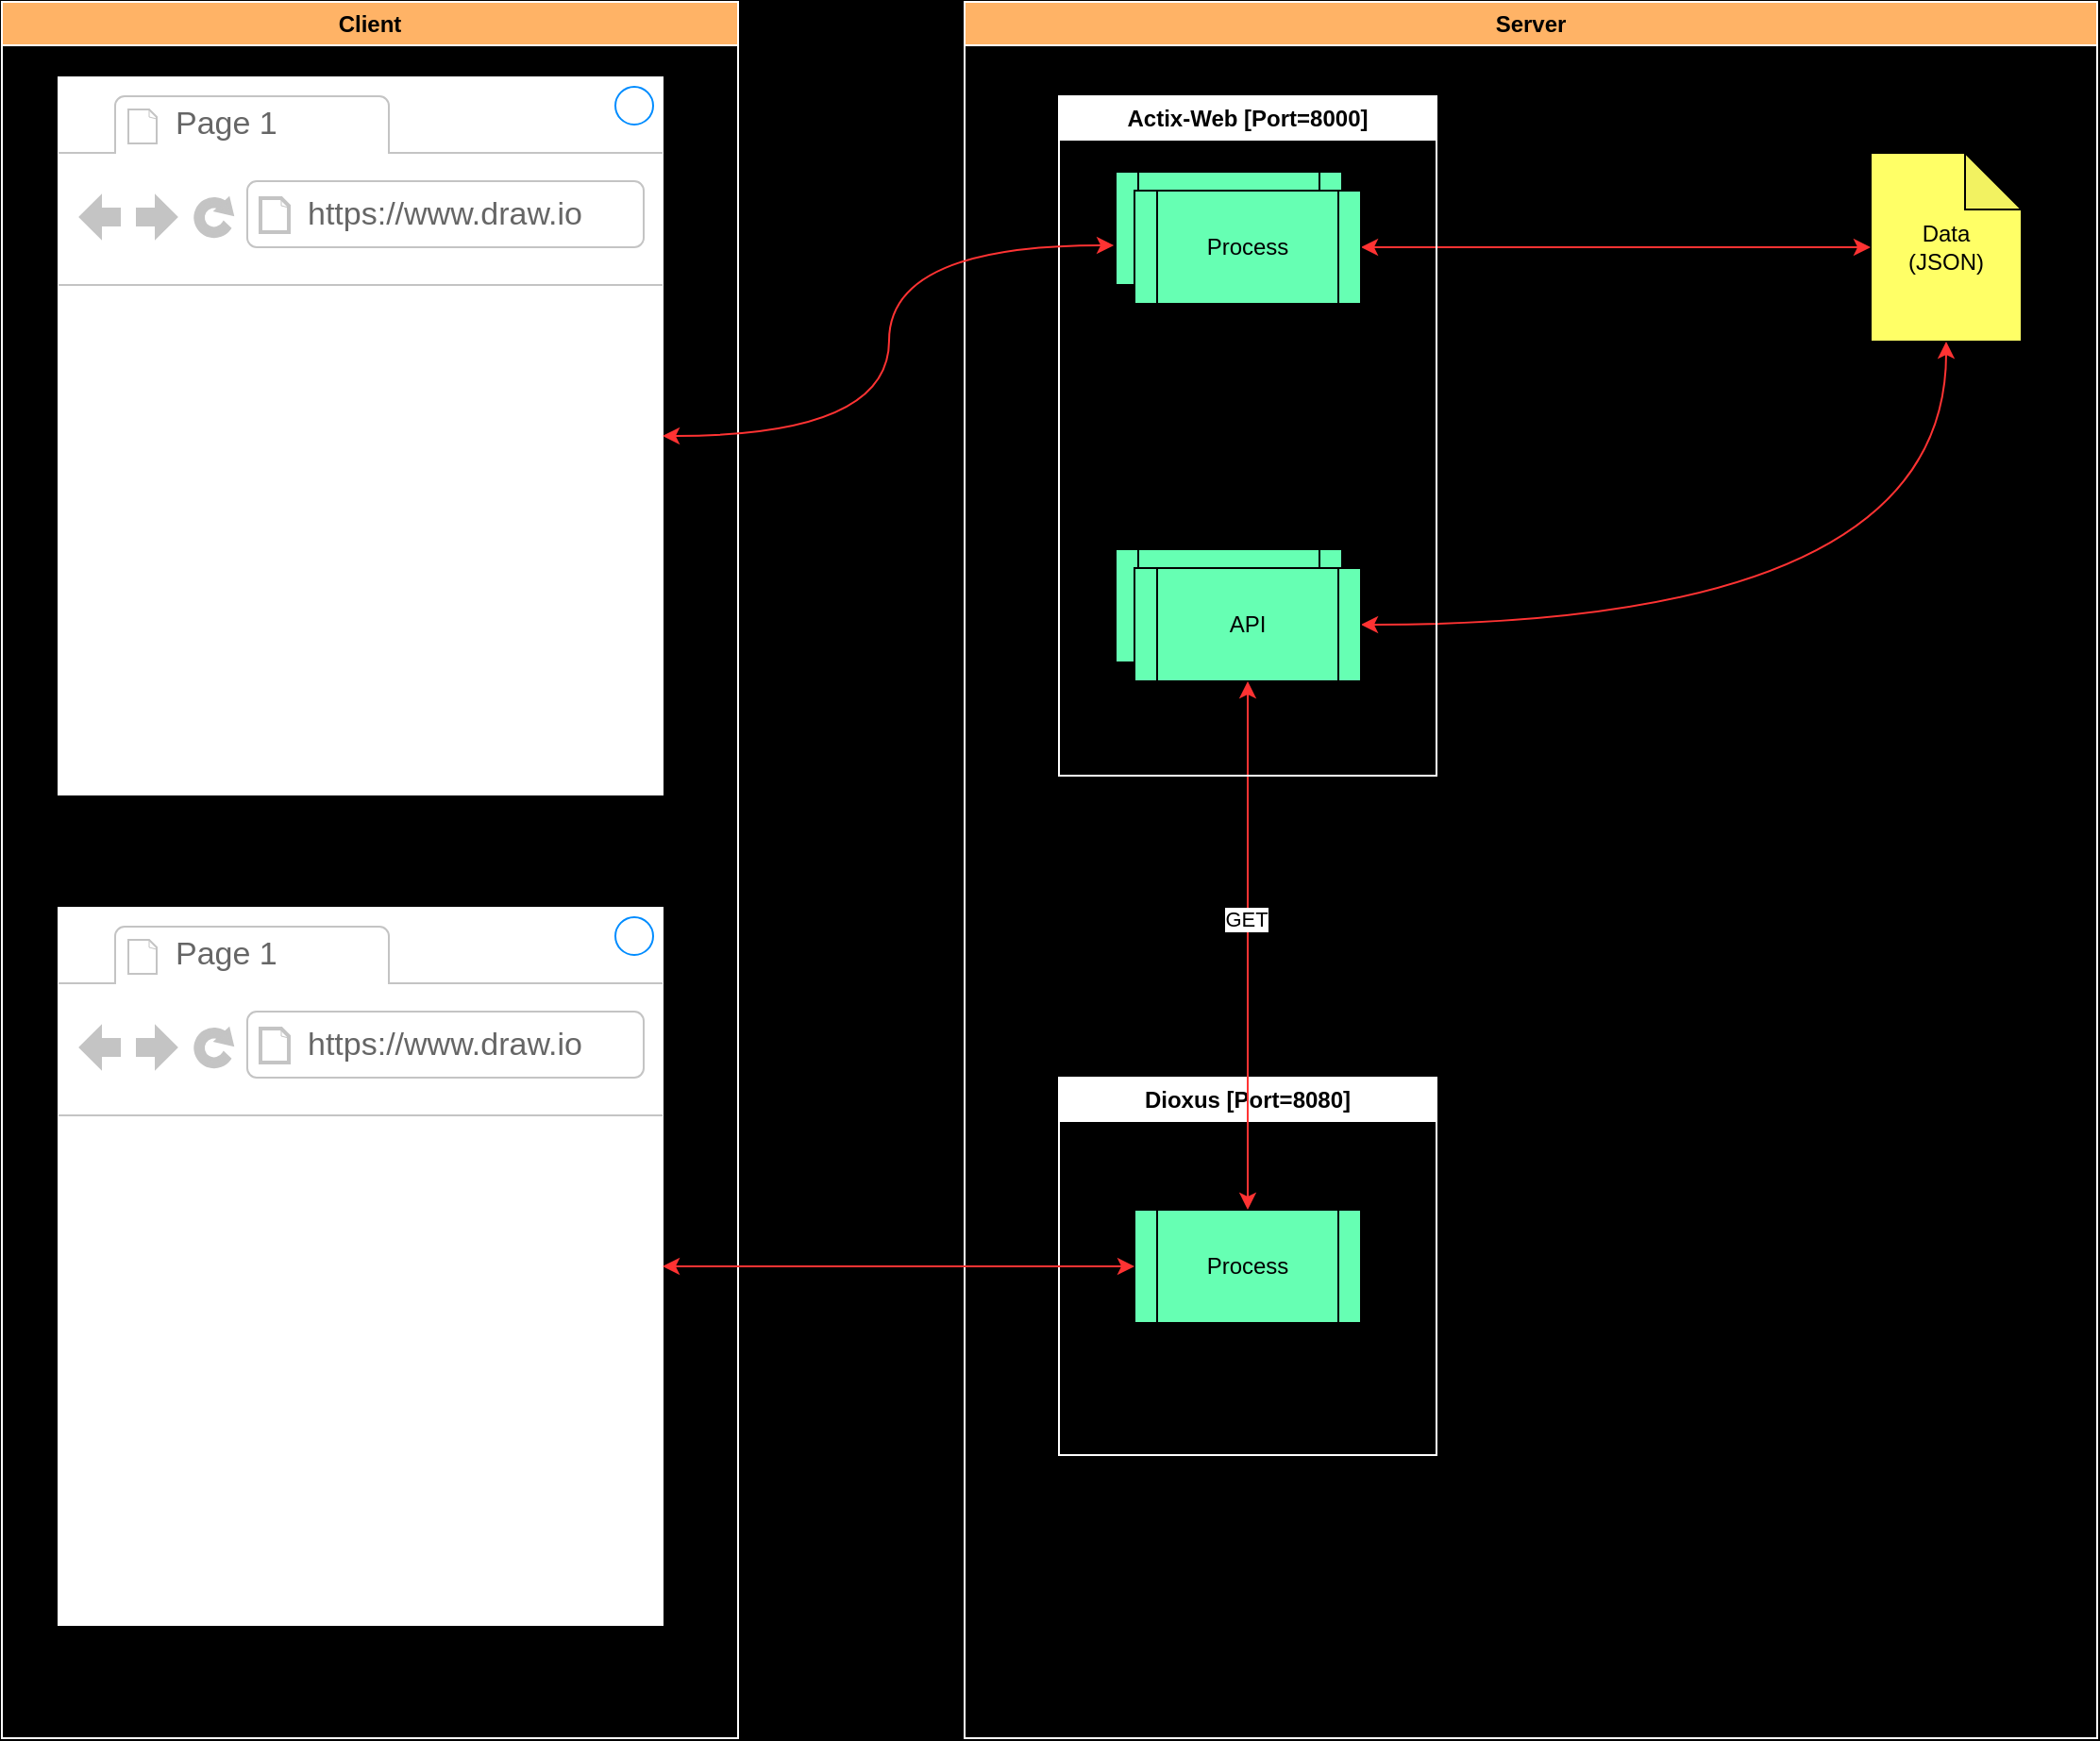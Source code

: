 <mxfile>
    <diagram id="Dk4LDjs8eoQe2LMqBGMr" name="ページ1">
        <mxGraphModel dx="1386" dy="779" grid="1" gridSize="10" guides="1" tooltips="1" connect="1" arrows="1" fold="1" page="1" pageScale="1" pageWidth="1654" pageHeight="1169" background="#000000" math="0" shadow="0">
            <root>
                <mxCell id="0"/>
                <mxCell id="1" parent="0"/>
                <mxCell id="11" value="Client" style="swimlane;whiteSpace=wrap;html=1;strokeColor=#FFFFFF;fillColor=#FFB366;fontColor=#000000;" vertex="1" parent="1">
                    <mxGeometry x="40" y="40" width="390" height="920" as="geometry"/>
                </mxCell>
                <mxCell id="7" value="" style="strokeWidth=1;shadow=0;dashed=0;align=center;html=1;shape=mxgraph.mockup.containers.browserWindow;rSize=0;strokeColor=#FFFFFF;strokeColor2=#008cff;strokeColor3=#c4c4c4;mainText=,;recursiveResize=0;fillColor=#FFFFFF;" vertex="1" parent="11">
                    <mxGeometry x="30" y="40" width="320" height="380" as="geometry"/>
                </mxCell>
                <mxCell id="8" value="Page 1" style="strokeWidth=1;shadow=0;dashed=0;align=center;html=1;shape=mxgraph.mockup.containers.anchor;fontSize=17;fontColor=#666666;align=left;" vertex="1" parent="7">
                    <mxGeometry x="60" y="12" width="110" height="26" as="geometry"/>
                </mxCell>
                <mxCell id="9" value="https://www.draw.io" style="strokeWidth=1;shadow=0;dashed=0;align=center;html=1;shape=mxgraph.mockup.containers.anchor;rSize=0;fontSize=17;fontColor=#666666;align=left;" vertex="1" parent="7">
                    <mxGeometry x="130" y="60" width="250" height="26" as="geometry"/>
                </mxCell>
                <mxCell id="17" value="" style="strokeWidth=1;shadow=0;dashed=0;align=center;html=1;shape=mxgraph.mockup.containers.browserWindow;rSize=0;strokeColor=#FFFFFF;strokeColor2=#008cff;strokeColor3=#c4c4c4;mainText=,;recursiveResize=0;fillColor=#FFFFFF;" vertex="1" parent="11">
                    <mxGeometry x="30" y="480" width="320" height="380" as="geometry"/>
                </mxCell>
                <mxCell id="18" value="Page 1" style="strokeWidth=1;shadow=0;dashed=0;align=center;html=1;shape=mxgraph.mockup.containers.anchor;fontSize=17;fontColor=#666666;align=left;" vertex="1" parent="17">
                    <mxGeometry x="60" y="12" width="110" height="26" as="geometry"/>
                </mxCell>
                <mxCell id="19" value="https://www.draw.io" style="strokeWidth=1;shadow=0;dashed=0;align=center;html=1;shape=mxgraph.mockup.containers.anchor;rSize=0;fontSize=17;fontColor=#666666;align=left;" vertex="1" parent="17">
                    <mxGeometry x="130" y="60" width="250" height="26" as="geometry"/>
                </mxCell>
                <mxCell id="15" value="Server" style="swimlane;whiteSpace=wrap;html=1;strokeColor=#FFFFFF;fillColor=#FFB366;fontColor=#000000;" vertex="1" parent="1">
                    <mxGeometry x="550" y="40" width="600" height="920" as="geometry"/>
                </mxCell>
                <mxCell id="10" value="Data&lt;br&gt;(JSON)" style="shape=note;whiteSpace=wrap;html=1;backgroundOutline=1;darkOpacity=0.05;fillColor=#FFFF66;fontColor=#000000;" vertex="1" parent="15">
                    <mxGeometry x="480" y="80" width="80" height="100" as="geometry"/>
                </mxCell>
                <mxCell id="14" value="Dioxus [Port=8080]" style="swimlane;whiteSpace=wrap;html=1;strokeColor=#FFFFFF;" vertex="1" parent="15">
                    <mxGeometry x="50" y="570" width="200" height="200" as="geometry"/>
                </mxCell>
                <mxCell id="25" value="Process" style="shape=process;whiteSpace=wrap;html=1;backgroundOutline=1;strokeColor=#000000;fillColor=#66FFB3;fontColor=#000000;" vertex="1" parent="14">
                    <mxGeometry x="40" y="70" width="120" height="60" as="geometry"/>
                </mxCell>
                <mxCell id="20" value="Process" style="shape=process;whiteSpace=wrap;html=1;backgroundOutline=1;strokeColor=#000000;fillColor=#66FFB3;fontColor=#000000;" vertex="1" parent="15">
                    <mxGeometry x="80" y="90" width="120" height="60" as="geometry"/>
                </mxCell>
                <mxCell id="31" style="edgeStyle=orthogonalEdgeStyle;curved=1;html=1;entryX=0;entryY=0.5;entryDx=0;entryDy=0;entryPerimeter=0;strokeColor=#FF3333;startArrow=classic;startFill=1;" edge="1" parent="15" source="21" target="10">
                    <mxGeometry relative="1" as="geometry"/>
                </mxCell>
                <mxCell id="21" value="Process" style="shape=process;whiteSpace=wrap;html=1;backgroundOutline=1;strokeColor=#000000;fillColor=#66FFB3;fontColor=#000000;" vertex="1" parent="15">
                    <mxGeometry x="90" y="100" width="120" height="60" as="geometry"/>
                </mxCell>
                <mxCell id="22" value="Process" style="shape=process;whiteSpace=wrap;html=1;backgroundOutline=1;strokeColor=#000000;fillColor=#66FFB3;fontColor=#000000;" vertex="1" parent="15">
                    <mxGeometry x="80" y="290" width="120" height="60" as="geometry"/>
                </mxCell>
                <mxCell id="27" style="edgeStyle=orthogonalEdgeStyle;curved=1;html=1;entryX=0.5;entryY=1;entryDx=0;entryDy=0;entryPerimeter=0;strokeColor=#FF3333;startArrow=classic;startFill=1;" edge="1" parent="15" source="23" target="10">
                    <mxGeometry relative="1" as="geometry"/>
                </mxCell>
                <mxCell id="23" value="API" style="shape=process;whiteSpace=wrap;html=1;backgroundOutline=1;strokeColor=#000000;fillColor=#66FFB3;fontColor=#000000;" vertex="1" parent="15">
                    <mxGeometry x="90" y="300" width="120" height="60" as="geometry"/>
                </mxCell>
                <mxCell id="32" style="edgeStyle=orthogonalEdgeStyle;curved=1;html=1;strokeColor=#FF3333;startArrow=classic;startFill=1;exitX=0.5;exitY=0;exitDx=0;exitDy=0;" edge="1" parent="15" source="25" target="23">
                    <mxGeometry relative="1" as="geometry"/>
                </mxCell>
                <mxCell id="33" value="GET" style="edgeLabel;html=1;align=center;verticalAlign=middle;resizable=0;points=[];" vertex="1" connectable="0" parent="32">
                    <mxGeometry x="0.105" y="1" relative="1" as="geometry">
                        <mxPoint as="offset"/>
                    </mxGeometry>
                </mxCell>
                <mxCell id="13" value="Actix-Web [Port=8000]" style="swimlane;whiteSpace=wrap;html=1;strokeColor=#FFFFFF;" vertex="1" parent="15">
                    <mxGeometry x="50" y="50" width="200" height="360" as="geometry"/>
                </mxCell>
                <mxCell id="26" style="edgeStyle=orthogonalEdgeStyle;html=1;entryX=-0.008;entryY=0.65;entryDx=0;entryDy=0;entryPerimeter=0;curved=1;strokeColor=#FF3333;startArrow=classic;startFill=1;" edge="1" parent="1" source="7" target="20">
                    <mxGeometry relative="1" as="geometry"/>
                </mxCell>
                <mxCell id="30" style="edgeStyle=orthogonalEdgeStyle;curved=1;html=1;entryX=0;entryY=0.5;entryDx=0;entryDy=0;strokeColor=#FF3333;startArrow=classic;startFill=1;" edge="1" parent="1" source="17" target="25">
                    <mxGeometry relative="1" as="geometry"/>
                </mxCell>
            </root>
        </mxGraphModel>
    </diagram>
</mxfile>